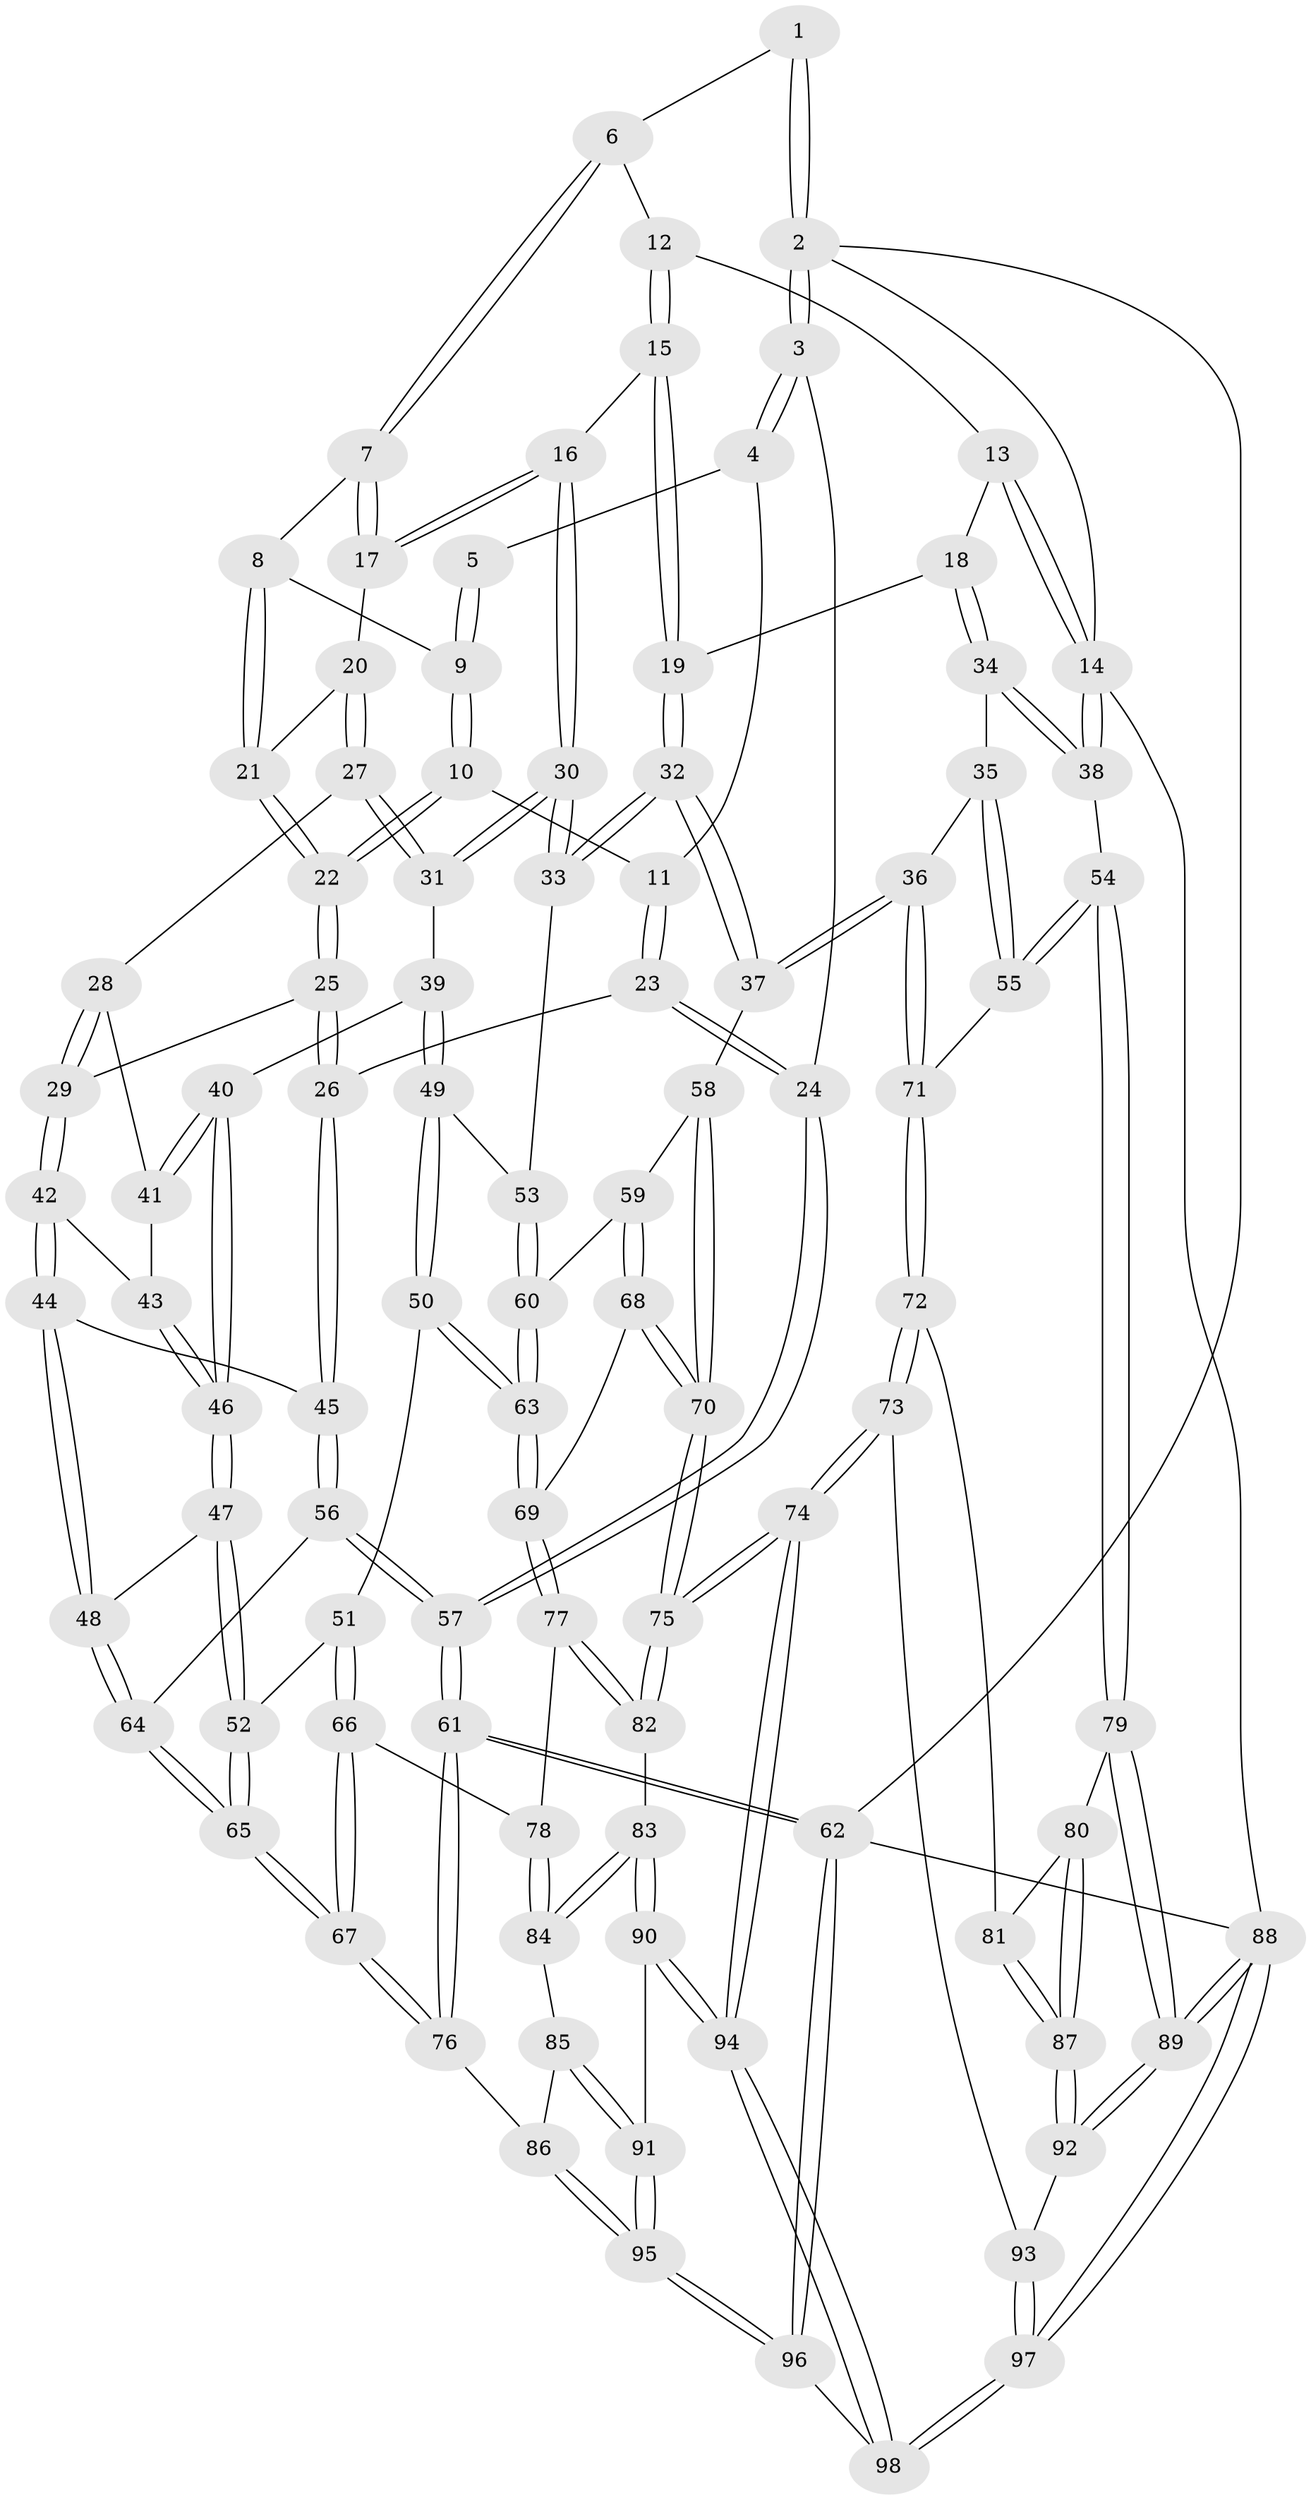 // coarse degree distribution, {4: 0.49122807017543857, 6: 0.07017543859649122, 3: 0.12280701754385964, 5: 0.2807017543859649, 7: 0.017543859649122806, 2: 0.017543859649122806}
// Generated by graph-tools (version 1.1) at 2025/52/02/27/25 19:52:43]
// undirected, 98 vertices, 242 edges
graph export_dot {
graph [start="1"]
  node [color=gray90,style=filled];
  1 [pos="+0.18756620718333405+0"];
  2 [pos="+0+0"];
  3 [pos="+0+0"];
  4 [pos="+0.057128229445304345+0.05339201496338886"];
  5 [pos="+0.1509199005947648+0"];
  6 [pos="+0.40518962619128623+0"];
  7 [pos="+0.39468703884269984+0"];
  8 [pos="+0.3151696859155492+0.06087053683395094"];
  9 [pos="+0.15325516311084034+0.1393177073065267"];
  10 [pos="+0.14186512746459515+0.1549257526663125"];
  11 [pos="+0.14175715645849954+0.15490358651806385"];
  12 [pos="+0.5905710612718471+0"];
  13 [pos="+0.7200525351115405+0"];
  14 [pos="+1+0"];
  15 [pos="+0.6129794882005272+0.18342122631510238"];
  16 [pos="+0.6057925891550625+0.19083950362620483"];
  17 [pos="+0.46875122413412657+0.1835417616981863"];
  18 [pos="+0.8845533883862035+0.17500486582072253"];
  19 [pos="+0.8157495849137791+0.20413001042227616"];
  20 [pos="+0.3927004368924117+0.21860969256332724"];
  21 [pos="+0.35351994623782296+0.18847381548603176"];
  22 [pos="+0.17842514025918194+0.246201793901901"];
  23 [pos="+0+0.1772571391425466"];
  24 [pos="+0+0.15509092810297326"];
  25 [pos="+0.17695726676225795+0.26501875307667405"];
  26 [pos="+0.11063747066166334+0.349841268018034"];
  27 [pos="+0.3906871190572449+0.27146198319398457"];
  28 [pos="+0.35085636600266357+0.29425425223813145"];
  29 [pos="+0.2642096552220055+0.32110001652186587"];
  30 [pos="+0.5855462721733581+0.3307627504125575"];
  31 [pos="+0.4188618439501589+0.31531327824680566"];
  32 [pos="+0.7275986391903672+0.4374397392337376"];
  33 [pos="+0.5962441553376493+0.3659066710909539"];
  34 [pos="+0.9989841337972806+0.2098739408212231"];
  35 [pos="+0.9197071125745687+0.36925455035514687"];
  36 [pos="+0.7892540899684778+0.5161534496579071"];
  37 [pos="+0.7678142471372148+0.5076961702189657"];
  38 [pos="+1+0.18635037801637075"];
  39 [pos="+0.41020102040812517+0.37833491819550963"];
  40 [pos="+0.39132446825591133+0.3869557975362721"];
  41 [pos="+0.3351616841679458+0.36756412794858584"];
  42 [pos="+0.26529157699992106+0.32498078467820984"];
  43 [pos="+0.3014191270587873+0.3799582801930417"];
  44 [pos="+0.2145346323882749+0.46949263787471684"];
  45 [pos="+0.06862470274795916+0.42962144400770236"];
  46 [pos="+0.30410807344717644+0.47268219391487754"];
  47 [pos="+0.29400780131907917+0.4990310099078823"];
  48 [pos="+0.26195507329799195+0.4942148506262575"];
  49 [pos="+0.483960222599417+0.4703938561254331"];
  50 [pos="+0.44774467793500433+0.5810346830487505"];
  51 [pos="+0.3360584055095698+0.5344484542844836"];
  52 [pos="+0.317439952528043+0.5226047316835792"];
  53 [pos="+0.5471293910855395+0.4186246323686181"];
  54 [pos="+1+0.6054615632502522"];
  55 [pos="+1+0.5949064676530681"];
  56 [pos="+0+0.485807209341101"];
  57 [pos="+0+0.5380239068176333"];
  58 [pos="+0.7384430145956342+0.5262879125121503"];
  59 [pos="+0.6458678666414804+0.5746355718959577"];
  60 [pos="+0.6334662095265193+0.5744517725599251"];
  61 [pos="+0+0.8788076860979489"];
  62 [pos="+0+1"];
  63 [pos="+0.45475674709858493+0.5947559244968182"];
  64 [pos="+0.1940693232610069+0.5902460502285157"];
  65 [pos="+0.2013351182482725+0.6764235927792024"];
  66 [pos="+0.24644228343038924+0.7184462259446712"];
  67 [pos="+0.1882687364290224+0.7418467427034418"];
  68 [pos="+0.6420760044130037+0.7034152054611901"];
  69 [pos="+0.4516278984807659+0.6433359454938625"];
  70 [pos="+0.6732136437125829+0.7688494744725418"];
  71 [pos="+0.8696704376448937+0.6019383505049526"];
  72 [pos="+0.8205895070378462+0.7501130143310785"];
  73 [pos="+0.7215814488248933+0.8415403793771197"];
  74 [pos="+0.713031563036162+0.843958313071433"];
  75 [pos="+0.6906435827572447+0.8190882911912426"];
  76 [pos="+0.1256021818838269+0.8064049012152019"];
  77 [pos="+0.4511065050022206+0.6452705140221309"];
  78 [pos="+0.4155022058792895+0.685942144732976"];
  79 [pos="+1+0.6336632670981704"];
  80 [pos="+0.9635744956631562+0.7863076528217582"];
  81 [pos="+0.8496752313564702+0.7657502316408057"];
  82 [pos="+0.5338767385039209+0.7602782294920591"];
  83 [pos="+0.4727451891685746+0.8655156895329601"];
  84 [pos="+0.4027179528588672+0.7803830006077477"];
  85 [pos="+0.34501629773877507+0.8261984618418277"];
  86 [pos="+0.20912452645569782+0.8430738566444173"];
  87 [pos="+0.9881677269319569+0.917948545958248"];
  88 [pos="+1+1"];
  89 [pos="+1+1"];
  90 [pos="+0.48029271396019174+0.9031783910025388"];
  91 [pos="+0.4241757236251573+0.9578147387124707"];
  92 [pos="+1+0.9572188965700925"];
  93 [pos="+0.8189331888028343+0.908206930336421"];
  94 [pos="+0.6681913320721956+0.9148570244904835"];
  95 [pos="+0.38138833367285774+1"];
  96 [pos="+0.37774269154570606+1"];
  97 [pos="+0.9165201219532716+1"];
  98 [pos="+0.6602639610941009+1"];
  1 -- 2;
  1 -- 2;
  1 -- 6;
  2 -- 3;
  2 -- 3;
  2 -- 14;
  2 -- 62;
  3 -- 4;
  3 -- 4;
  3 -- 24;
  4 -- 5;
  4 -- 11;
  5 -- 9;
  5 -- 9;
  6 -- 7;
  6 -- 7;
  6 -- 12;
  7 -- 8;
  7 -- 17;
  7 -- 17;
  8 -- 9;
  8 -- 21;
  8 -- 21;
  9 -- 10;
  9 -- 10;
  10 -- 11;
  10 -- 22;
  10 -- 22;
  11 -- 23;
  11 -- 23;
  12 -- 13;
  12 -- 15;
  12 -- 15;
  13 -- 14;
  13 -- 14;
  13 -- 18;
  14 -- 38;
  14 -- 38;
  14 -- 88;
  15 -- 16;
  15 -- 19;
  15 -- 19;
  16 -- 17;
  16 -- 17;
  16 -- 30;
  16 -- 30;
  17 -- 20;
  18 -- 19;
  18 -- 34;
  18 -- 34;
  19 -- 32;
  19 -- 32;
  20 -- 21;
  20 -- 27;
  20 -- 27;
  21 -- 22;
  21 -- 22;
  22 -- 25;
  22 -- 25;
  23 -- 24;
  23 -- 24;
  23 -- 26;
  24 -- 57;
  24 -- 57;
  25 -- 26;
  25 -- 26;
  25 -- 29;
  26 -- 45;
  26 -- 45;
  27 -- 28;
  27 -- 31;
  27 -- 31;
  28 -- 29;
  28 -- 29;
  28 -- 41;
  29 -- 42;
  29 -- 42;
  30 -- 31;
  30 -- 31;
  30 -- 33;
  30 -- 33;
  31 -- 39;
  32 -- 33;
  32 -- 33;
  32 -- 37;
  32 -- 37;
  33 -- 53;
  34 -- 35;
  34 -- 38;
  34 -- 38;
  35 -- 36;
  35 -- 55;
  35 -- 55;
  36 -- 37;
  36 -- 37;
  36 -- 71;
  36 -- 71;
  37 -- 58;
  38 -- 54;
  39 -- 40;
  39 -- 49;
  39 -- 49;
  40 -- 41;
  40 -- 41;
  40 -- 46;
  40 -- 46;
  41 -- 43;
  42 -- 43;
  42 -- 44;
  42 -- 44;
  43 -- 46;
  43 -- 46;
  44 -- 45;
  44 -- 48;
  44 -- 48;
  45 -- 56;
  45 -- 56;
  46 -- 47;
  46 -- 47;
  47 -- 48;
  47 -- 52;
  47 -- 52;
  48 -- 64;
  48 -- 64;
  49 -- 50;
  49 -- 50;
  49 -- 53;
  50 -- 51;
  50 -- 63;
  50 -- 63;
  51 -- 52;
  51 -- 66;
  51 -- 66;
  52 -- 65;
  52 -- 65;
  53 -- 60;
  53 -- 60;
  54 -- 55;
  54 -- 55;
  54 -- 79;
  54 -- 79;
  55 -- 71;
  56 -- 57;
  56 -- 57;
  56 -- 64;
  57 -- 61;
  57 -- 61;
  58 -- 59;
  58 -- 70;
  58 -- 70;
  59 -- 60;
  59 -- 68;
  59 -- 68;
  60 -- 63;
  60 -- 63;
  61 -- 62;
  61 -- 62;
  61 -- 76;
  61 -- 76;
  62 -- 96;
  62 -- 96;
  62 -- 88;
  63 -- 69;
  63 -- 69;
  64 -- 65;
  64 -- 65;
  65 -- 67;
  65 -- 67;
  66 -- 67;
  66 -- 67;
  66 -- 78;
  67 -- 76;
  67 -- 76;
  68 -- 69;
  68 -- 70;
  68 -- 70;
  69 -- 77;
  69 -- 77;
  70 -- 75;
  70 -- 75;
  71 -- 72;
  71 -- 72;
  72 -- 73;
  72 -- 73;
  72 -- 81;
  73 -- 74;
  73 -- 74;
  73 -- 93;
  74 -- 75;
  74 -- 75;
  74 -- 94;
  74 -- 94;
  75 -- 82;
  75 -- 82;
  76 -- 86;
  77 -- 78;
  77 -- 82;
  77 -- 82;
  78 -- 84;
  78 -- 84;
  79 -- 80;
  79 -- 89;
  79 -- 89;
  80 -- 81;
  80 -- 87;
  80 -- 87;
  81 -- 87;
  81 -- 87;
  82 -- 83;
  83 -- 84;
  83 -- 84;
  83 -- 90;
  83 -- 90;
  84 -- 85;
  85 -- 86;
  85 -- 91;
  85 -- 91;
  86 -- 95;
  86 -- 95;
  87 -- 92;
  87 -- 92;
  88 -- 89;
  88 -- 89;
  88 -- 97;
  88 -- 97;
  89 -- 92;
  89 -- 92;
  90 -- 91;
  90 -- 94;
  90 -- 94;
  91 -- 95;
  91 -- 95;
  92 -- 93;
  93 -- 97;
  93 -- 97;
  94 -- 98;
  94 -- 98;
  95 -- 96;
  95 -- 96;
  96 -- 98;
  97 -- 98;
  97 -- 98;
}

